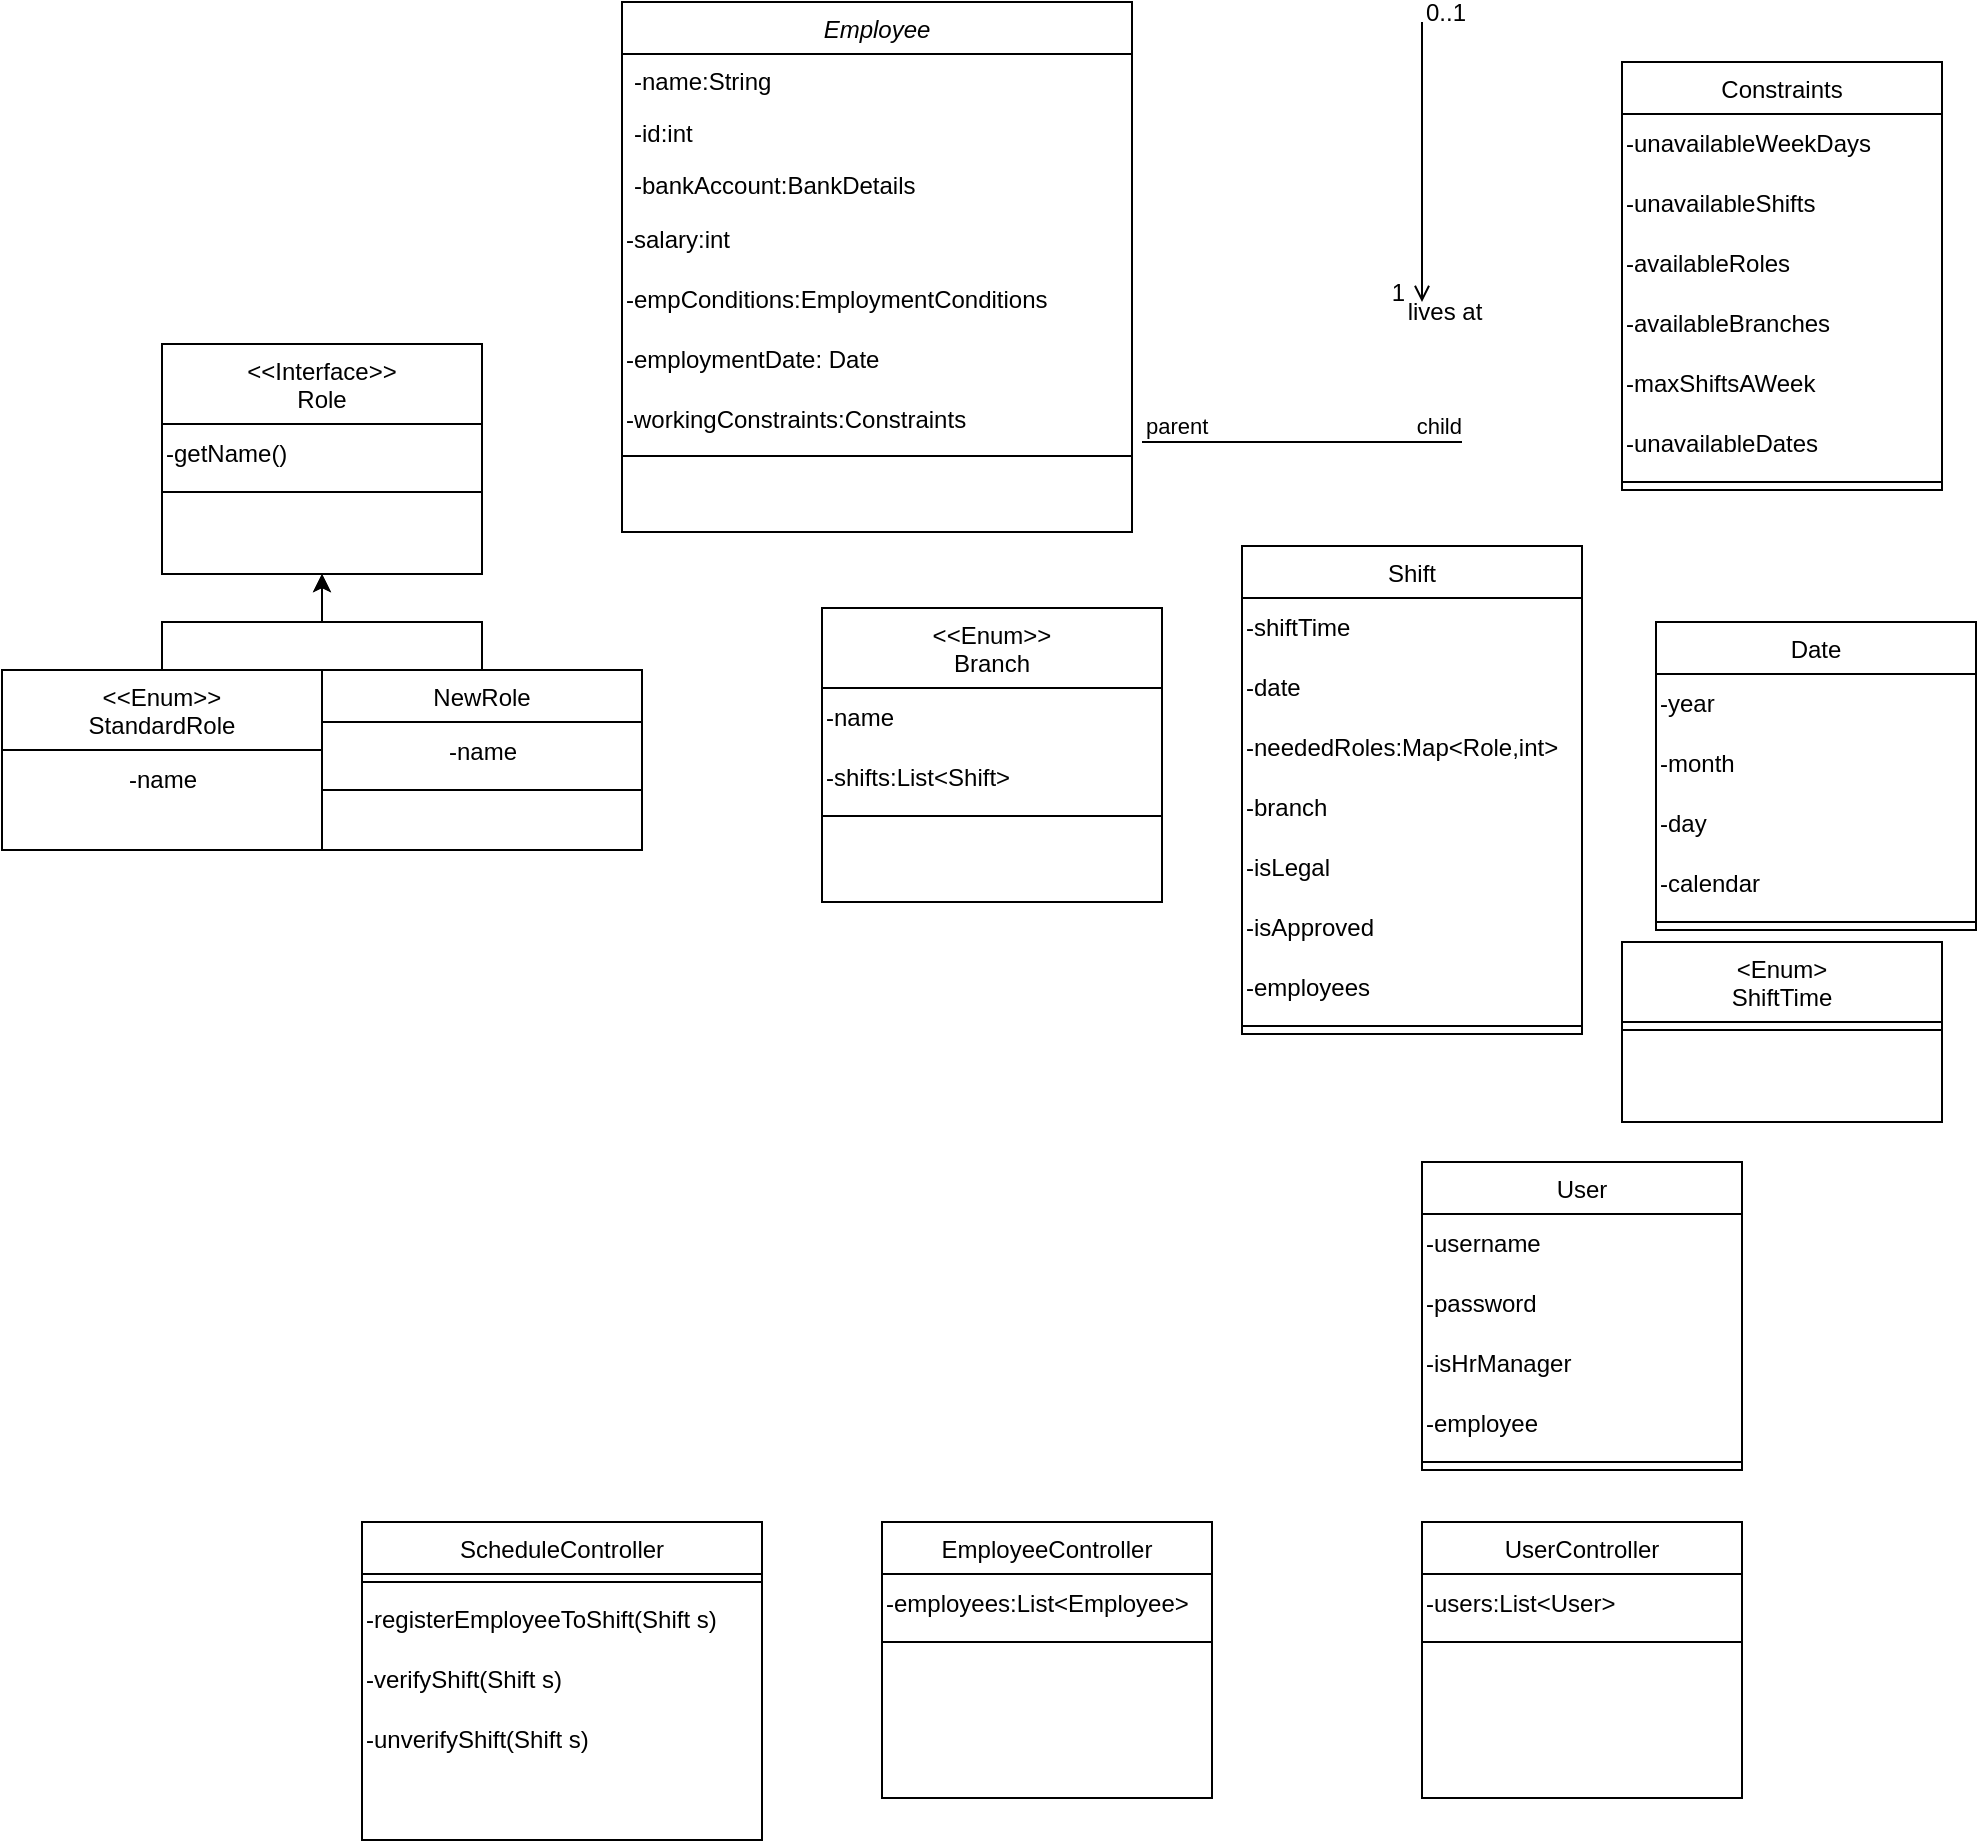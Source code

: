 <mxfile version="21.1.0" type="device">
  <diagram id="C5RBs43oDa-KdzZeNtuy" name="Page-1">
    <mxGraphModel dx="1297" dy="429" grid="1" gridSize="10" guides="1" tooltips="1" connect="1" arrows="1" fold="1" page="1" pageScale="1" pageWidth="827" pageHeight="1169" math="0" shadow="0">
      <root>
        <mxCell id="WIyWlLk6GJQsqaUBKTNV-0" />
        <mxCell id="WIyWlLk6GJQsqaUBKTNV-1" parent="WIyWlLk6GJQsqaUBKTNV-0" />
        <mxCell id="zkfFHV4jXpPFQw0GAbJ--0" value="Employee" style="swimlane;fontStyle=2;align=center;verticalAlign=top;childLayout=stackLayout;horizontal=1;startSize=26;horizontalStack=0;resizeParent=1;resizeLast=0;collapsible=1;marginBottom=0;rounded=0;shadow=0;strokeWidth=1;" parent="WIyWlLk6GJQsqaUBKTNV-1" vertex="1">
          <mxGeometry x="150" y="10" width="255" height="265" as="geometry">
            <mxRectangle x="230" y="140" width="160" height="26" as="alternateBounds" />
          </mxGeometry>
        </mxCell>
        <mxCell id="zkfFHV4jXpPFQw0GAbJ--1" value="-name:String" style="text;align=left;verticalAlign=top;spacingLeft=4;spacingRight=4;overflow=hidden;rotatable=0;points=[[0,0.5],[1,0.5]];portConstraint=eastwest;" parent="zkfFHV4jXpPFQw0GAbJ--0" vertex="1">
          <mxGeometry y="26" width="255" height="26" as="geometry" />
        </mxCell>
        <mxCell id="zkfFHV4jXpPFQw0GAbJ--2" value="-id:int" style="text;align=left;verticalAlign=top;spacingLeft=4;spacingRight=4;overflow=hidden;rotatable=0;points=[[0,0.5],[1,0.5]];portConstraint=eastwest;rounded=0;shadow=0;html=0;" parent="zkfFHV4jXpPFQw0GAbJ--0" vertex="1">
          <mxGeometry y="52" width="255" height="26" as="geometry" />
        </mxCell>
        <mxCell id="zkfFHV4jXpPFQw0GAbJ--3" value="-bankAccount:BankDetails" style="text;align=left;verticalAlign=top;spacingLeft=4;spacingRight=4;overflow=hidden;rotatable=0;points=[[0,0.5],[1,0.5]];portConstraint=eastwest;rounded=0;shadow=0;html=0;" parent="zkfFHV4jXpPFQw0GAbJ--0" vertex="1">
          <mxGeometry y="78" width="255" height="26" as="geometry" />
        </mxCell>
        <mxCell id="BTt28EI_X6qTlT3syKuB-1" value="-salary:int" style="text;html=1;align=left;verticalAlign=middle;resizable=0;points=[];autosize=1;strokeColor=none;fillColor=none;" parent="zkfFHV4jXpPFQw0GAbJ--0" vertex="1">
          <mxGeometry y="104" width="255" height="30" as="geometry" />
        </mxCell>
        <mxCell id="BTt28EI_X6qTlT3syKuB-4" value="-empConditions:EmploymentConditions" style="text;html=1;align=left;verticalAlign=middle;resizable=0;points=[];autosize=1;strokeColor=none;fillColor=none;" parent="zkfFHV4jXpPFQw0GAbJ--0" vertex="1">
          <mxGeometry y="134" width="255" height="30" as="geometry" />
        </mxCell>
        <mxCell id="BTt28EI_X6qTlT3syKuB-5" value="-employmentDate: Date" style="text;html=1;align=left;verticalAlign=middle;resizable=0;points=[];autosize=1;strokeColor=none;fillColor=none;" parent="zkfFHV4jXpPFQw0GAbJ--0" vertex="1">
          <mxGeometry y="164" width="255" height="30" as="geometry" />
        </mxCell>
        <mxCell id="BTt28EI_X6qTlT3syKuB-2" value="-workingConstraints:Constraints" style="text;html=1;align=left;verticalAlign=middle;resizable=0;points=[];autosize=1;strokeColor=none;fillColor=none;" parent="zkfFHV4jXpPFQw0GAbJ--0" vertex="1">
          <mxGeometry y="194" width="255" height="30" as="geometry" />
        </mxCell>
        <mxCell id="zkfFHV4jXpPFQw0GAbJ--4" value="" style="line;html=1;strokeWidth=1;align=left;verticalAlign=middle;spacingTop=-1;spacingLeft=3;spacingRight=3;rotatable=0;labelPosition=right;points=[];portConstraint=eastwest;" parent="zkfFHV4jXpPFQw0GAbJ--0" vertex="1">
          <mxGeometry y="224" width="255" height="6" as="geometry" />
        </mxCell>
        <mxCell id="TPDy2men3T0ADZxq4F-W-65" style="edgeStyle=orthogonalEdgeStyle;rounded=0;orthogonalLoop=1;jettySize=auto;html=1;" parent="WIyWlLk6GJQsqaUBKTNV-1" source="zkfFHV4jXpPFQw0GAbJ--6" target="TPDy2men3T0ADZxq4F-W-62" edge="1">
          <mxGeometry relative="1" as="geometry" />
        </mxCell>
        <mxCell id="zkfFHV4jXpPFQw0GAbJ--6" value="NewRole" style="swimlane;fontStyle=0;align=center;verticalAlign=top;childLayout=stackLayout;horizontal=1;startSize=26;horizontalStack=0;resizeParent=1;resizeLast=0;collapsible=1;marginBottom=0;rounded=0;shadow=0;strokeWidth=1;" parent="WIyWlLk6GJQsqaUBKTNV-1" vertex="1">
          <mxGeometry y="344" width="160" height="90" as="geometry">
            <mxRectangle x="130" y="380" width="160" height="26" as="alternateBounds" />
          </mxGeometry>
        </mxCell>
        <mxCell id="TPDy2men3T0ADZxq4F-W-67" value="-name" style="text;html=1;align=center;verticalAlign=middle;resizable=0;points=[];autosize=1;strokeColor=none;fillColor=none;" parent="zkfFHV4jXpPFQw0GAbJ--6" vertex="1">
          <mxGeometry y="26" width="160" height="30" as="geometry" />
        </mxCell>
        <mxCell id="zkfFHV4jXpPFQw0GAbJ--9" value="" style="line;html=1;strokeWidth=1;align=left;verticalAlign=middle;spacingTop=-1;spacingLeft=3;spacingRight=3;rotatable=0;labelPosition=right;points=[];portConstraint=eastwest;" parent="zkfFHV4jXpPFQw0GAbJ--6" vertex="1">
          <mxGeometry y="56" width="160" height="8" as="geometry" />
        </mxCell>
        <mxCell id="zkfFHV4jXpPFQw0GAbJ--13" value="Shift" style="swimlane;fontStyle=0;align=center;verticalAlign=top;childLayout=stackLayout;horizontal=1;startSize=26;horizontalStack=0;resizeParent=1;resizeLast=0;collapsible=1;marginBottom=0;rounded=0;shadow=0;strokeWidth=1;" parent="WIyWlLk6GJQsqaUBKTNV-1" vertex="1">
          <mxGeometry x="460" y="282" width="170" height="244" as="geometry">
            <mxRectangle x="340" y="380" width="170" height="26" as="alternateBounds" />
          </mxGeometry>
        </mxCell>
        <mxCell id="TPDy2men3T0ADZxq4F-W-40" value="-shiftTime" style="text;html=1;align=left;verticalAlign=middle;resizable=0;points=[];autosize=1;strokeColor=none;fillColor=none;" parent="zkfFHV4jXpPFQw0GAbJ--13" vertex="1">
          <mxGeometry y="26" width="170" height="30" as="geometry" />
        </mxCell>
        <mxCell id="TPDy2men3T0ADZxq4F-W-39" value="-date" style="text;html=1;align=left;verticalAlign=middle;resizable=0;points=[];autosize=1;strokeColor=none;fillColor=none;" parent="zkfFHV4jXpPFQw0GAbJ--13" vertex="1">
          <mxGeometry y="56" width="170" height="30" as="geometry" />
        </mxCell>
        <mxCell id="TPDy2men3T0ADZxq4F-W-49" value="-neededRoles:Map&amp;lt;Role,int&amp;gt;" style="text;html=1;align=left;verticalAlign=middle;resizable=0;points=[];autosize=1;strokeColor=none;fillColor=none;" parent="zkfFHV4jXpPFQw0GAbJ--13" vertex="1">
          <mxGeometry y="86" width="170" height="30" as="geometry" />
        </mxCell>
        <mxCell id="2aoBsy9uFWrHVeQdkBPF-12" value="-branch" style="text;html=1;align=left;verticalAlign=middle;resizable=0;points=[];autosize=1;strokeColor=none;fillColor=none;" vertex="1" parent="zkfFHV4jXpPFQw0GAbJ--13">
          <mxGeometry y="116" width="170" height="30" as="geometry" />
        </mxCell>
        <mxCell id="2aoBsy9uFWrHVeQdkBPF-4" value="-isLegal" style="text;html=1;align=left;verticalAlign=middle;resizable=0;points=[];autosize=1;strokeColor=none;fillColor=none;" vertex="1" parent="zkfFHV4jXpPFQw0GAbJ--13">
          <mxGeometry y="146" width="170" height="30" as="geometry" />
        </mxCell>
        <mxCell id="2aoBsy9uFWrHVeQdkBPF-5" value="-isApproved" style="text;html=1;align=left;verticalAlign=middle;resizable=0;points=[];autosize=1;strokeColor=none;fillColor=none;" vertex="1" parent="zkfFHV4jXpPFQw0GAbJ--13">
          <mxGeometry y="176" width="170" height="30" as="geometry" />
        </mxCell>
        <mxCell id="2aoBsy9uFWrHVeQdkBPF-8" value="-employees" style="text;html=1;align=left;verticalAlign=middle;resizable=0;points=[];autosize=1;strokeColor=none;fillColor=none;" vertex="1" parent="zkfFHV4jXpPFQw0GAbJ--13">
          <mxGeometry y="206" width="170" height="30" as="geometry" />
        </mxCell>
        <mxCell id="zkfFHV4jXpPFQw0GAbJ--15" value="" style="line;html=1;strokeWidth=1;align=left;verticalAlign=middle;spacingTop=-1;spacingLeft=3;spacingRight=3;rotatable=0;labelPosition=right;points=[];portConstraint=eastwest;" parent="zkfFHV4jXpPFQw0GAbJ--13" vertex="1">
          <mxGeometry y="236" width="170" height="8" as="geometry" />
        </mxCell>
        <mxCell id="zkfFHV4jXpPFQw0GAbJ--26" value="" style="endArrow=open;shadow=0;strokeWidth=1;rounded=0;endFill=1;edgeStyle=elbowEdgeStyle;elbow=vertical;" parent="WIyWlLk6GJQsqaUBKTNV-1" edge="1">
          <mxGeometry x="0.5" y="41" relative="1" as="geometry">
            <mxPoint x="550" y="20" as="sourcePoint" />
            <mxPoint x="550" y="160" as="targetPoint" />
            <mxPoint x="-40" y="32" as="offset" />
            <Array as="points">
              <mxPoint x="470" y="140" />
            </Array>
          </mxGeometry>
        </mxCell>
        <mxCell id="zkfFHV4jXpPFQw0GAbJ--27" value="0..1" style="resizable=0;align=left;verticalAlign=bottom;labelBackgroundColor=none;fontSize=12;" parent="zkfFHV4jXpPFQw0GAbJ--26" connectable="0" vertex="1">
          <mxGeometry x="-1" relative="1" as="geometry">
            <mxPoint y="4" as="offset" />
          </mxGeometry>
        </mxCell>
        <mxCell id="zkfFHV4jXpPFQw0GAbJ--28" value="1" style="resizable=0;align=right;verticalAlign=bottom;labelBackgroundColor=none;fontSize=12;" parent="zkfFHV4jXpPFQw0GAbJ--26" connectable="0" vertex="1">
          <mxGeometry x="1" relative="1" as="geometry">
            <mxPoint x="-7" y="4" as="offset" />
          </mxGeometry>
        </mxCell>
        <mxCell id="zkfFHV4jXpPFQw0GAbJ--29" value="lives at" style="text;html=1;resizable=0;points=[];;align=center;verticalAlign=middle;labelBackgroundColor=none;rounded=0;shadow=0;strokeWidth=1;fontSize=12;" parent="zkfFHV4jXpPFQw0GAbJ--26" vertex="1" connectable="0">
          <mxGeometry x="0.5" y="49" relative="1" as="geometry">
            <mxPoint x="-38" y="40" as="offset" />
          </mxGeometry>
        </mxCell>
        <mxCell id="TPDy2men3T0ADZxq4F-W-0" value="Date" style="swimlane;fontStyle=0;align=center;verticalAlign=top;childLayout=stackLayout;horizontal=1;startSize=26;horizontalStack=0;resizeParent=1;resizeLast=0;collapsible=1;marginBottom=0;rounded=0;shadow=0;strokeWidth=1;" parent="WIyWlLk6GJQsqaUBKTNV-1" vertex="1">
          <mxGeometry x="667" y="320" width="160" height="154" as="geometry">
            <mxRectangle x="340" y="380" width="170" height="26" as="alternateBounds" />
          </mxGeometry>
        </mxCell>
        <mxCell id="2aoBsy9uFWrHVeQdkBPF-11" value="-year" style="text;html=1;align=left;verticalAlign=middle;resizable=0;points=[];autosize=1;strokeColor=none;fillColor=none;" vertex="1" parent="TPDy2men3T0ADZxq4F-W-0">
          <mxGeometry y="26" width="160" height="30" as="geometry" />
        </mxCell>
        <mxCell id="2aoBsy9uFWrHVeQdkBPF-10" value="-month" style="text;html=1;align=left;verticalAlign=middle;resizable=0;points=[];autosize=1;strokeColor=none;fillColor=none;" vertex="1" parent="TPDy2men3T0ADZxq4F-W-0">
          <mxGeometry y="56" width="160" height="30" as="geometry" />
        </mxCell>
        <mxCell id="2aoBsy9uFWrHVeQdkBPF-9" value="-day" style="text;html=1;align=left;verticalAlign=middle;resizable=0;points=[];autosize=1;strokeColor=none;fillColor=none;" vertex="1" parent="TPDy2men3T0ADZxq4F-W-0">
          <mxGeometry y="86" width="160" height="30" as="geometry" />
        </mxCell>
        <mxCell id="TPDy2men3T0ADZxq4F-W-27" value="-calendar" style="text;html=1;align=left;verticalAlign=middle;resizable=0;points=[];autosize=1;strokeColor=none;fillColor=none;" parent="TPDy2men3T0ADZxq4F-W-0" vertex="1">
          <mxGeometry y="116" width="160" height="30" as="geometry" />
        </mxCell>
        <mxCell id="TPDy2men3T0ADZxq4F-W-2" value="" style="line;html=1;strokeWidth=1;align=left;verticalAlign=middle;spacingTop=-1;spacingLeft=3;spacingRight=3;rotatable=0;labelPosition=right;points=[];portConstraint=eastwest;" parent="TPDy2men3T0ADZxq4F-W-0" vertex="1">
          <mxGeometry y="146" width="160" height="8" as="geometry" />
        </mxCell>
        <mxCell id="TPDy2men3T0ADZxq4F-W-3" value="" style="endArrow=none;html=1;edgeStyle=orthogonalEdgeStyle;rounded=0;" parent="WIyWlLk6GJQsqaUBKTNV-1" edge="1">
          <mxGeometry relative="1" as="geometry">
            <mxPoint x="410" y="230" as="sourcePoint" />
            <mxPoint x="570" y="230" as="targetPoint" />
          </mxGeometry>
        </mxCell>
        <mxCell id="TPDy2men3T0ADZxq4F-W-4" value="parent" style="edgeLabel;resizable=0;html=1;align=left;verticalAlign=bottom;" parent="TPDy2men3T0ADZxq4F-W-3" connectable="0" vertex="1">
          <mxGeometry x="-1" relative="1" as="geometry" />
        </mxCell>
        <mxCell id="TPDy2men3T0ADZxq4F-W-5" value="child" style="edgeLabel;resizable=0;html=1;align=right;verticalAlign=bottom;" parent="TPDy2men3T0ADZxq4F-W-3" connectable="0" vertex="1">
          <mxGeometry x="1" relative="1" as="geometry" />
        </mxCell>
        <mxCell id="TPDy2men3T0ADZxq4F-W-6" value="&lt;Enum&gt;&#xa;ShiftTime" style="swimlane;fontStyle=0;align=center;verticalAlign=top;childLayout=stackLayout;horizontal=1;startSize=40;horizontalStack=0;resizeParent=1;resizeLast=0;collapsible=1;marginBottom=0;rounded=0;shadow=0;strokeWidth=1;" parent="WIyWlLk6GJQsqaUBKTNV-1" vertex="1">
          <mxGeometry x="650" y="480" width="160" height="90" as="geometry">
            <mxRectangle x="340" y="380" width="170" height="26" as="alternateBounds" />
          </mxGeometry>
        </mxCell>
        <mxCell id="TPDy2men3T0ADZxq4F-W-8" value="" style="line;html=1;strokeWidth=1;align=left;verticalAlign=middle;spacingTop=-1;spacingLeft=3;spacingRight=3;rotatable=0;labelPosition=right;points=[];portConstraint=eastwest;" parent="TPDy2men3T0ADZxq4F-W-6" vertex="1">
          <mxGeometry y="40" width="160" height="8" as="geometry" />
        </mxCell>
        <mxCell id="TPDy2men3T0ADZxq4F-W-9" value="User" style="swimlane;fontStyle=0;align=center;verticalAlign=top;childLayout=stackLayout;horizontal=1;startSize=26;horizontalStack=0;resizeParent=1;resizeLast=0;collapsible=1;marginBottom=0;rounded=0;shadow=0;strokeWidth=1;" parent="WIyWlLk6GJQsqaUBKTNV-1" vertex="1">
          <mxGeometry x="550" y="590" width="160" height="154" as="geometry">
            <mxRectangle x="130" y="380" width="160" height="26" as="alternateBounds" />
          </mxGeometry>
        </mxCell>
        <mxCell id="TPDy2men3T0ADZxq4F-W-69" value="-username" style="text;html=1;align=left;verticalAlign=middle;resizable=0;points=[];autosize=1;strokeColor=none;fillColor=none;" parent="TPDy2men3T0ADZxq4F-W-9" vertex="1">
          <mxGeometry y="26" width="160" height="30" as="geometry" />
        </mxCell>
        <mxCell id="TPDy2men3T0ADZxq4F-W-72" value="-password" style="text;html=1;align=left;verticalAlign=middle;resizable=0;points=[];autosize=1;strokeColor=none;fillColor=none;" parent="TPDy2men3T0ADZxq4F-W-9" vertex="1">
          <mxGeometry y="56" width="160" height="30" as="geometry" />
        </mxCell>
        <mxCell id="2aoBsy9uFWrHVeQdkBPF-0" value="-isHrManager" style="text;html=1;align=left;verticalAlign=middle;resizable=0;points=[];autosize=1;strokeColor=none;fillColor=none;" vertex="1" parent="TPDy2men3T0ADZxq4F-W-9">
          <mxGeometry y="86" width="160" height="30" as="geometry" />
        </mxCell>
        <mxCell id="2aoBsy9uFWrHVeQdkBPF-1" value="-employee" style="text;html=1;align=left;verticalAlign=middle;resizable=0;points=[];autosize=1;strokeColor=none;fillColor=none;" vertex="1" parent="TPDy2men3T0ADZxq4F-W-9">
          <mxGeometry y="116" width="160" height="30" as="geometry" />
        </mxCell>
        <mxCell id="TPDy2men3T0ADZxq4F-W-12" value="" style="line;html=1;strokeWidth=1;align=left;verticalAlign=middle;spacingTop=-1;spacingLeft=3;spacingRight=3;rotatable=0;labelPosition=right;points=[];portConstraint=eastwest;" parent="TPDy2men3T0ADZxq4F-W-9" vertex="1">
          <mxGeometry y="146" width="160" height="8" as="geometry" />
        </mxCell>
        <mxCell id="TPDy2men3T0ADZxq4F-W-15" value="EmployeeController" style="swimlane;fontStyle=0;align=center;verticalAlign=top;childLayout=stackLayout;horizontal=1;startSize=26;horizontalStack=0;resizeParent=1;resizeLast=0;collapsible=1;marginBottom=0;rounded=0;shadow=0;strokeWidth=1;" parent="WIyWlLk6GJQsqaUBKTNV-1" vertex="1">
          <mxGeometry x="280" y="770" width="165" height="138" as="geometry">
            <mxRectangle x="130" y="380" width="160" height="26" as="alternateBounds" />
          </mxGeometry>
        </mxCell>
        <mxCell id="2aoBsy9uFWrHVeQdkBPF-14" value="-employees:List&amp;lt;Employee&amp;gt;" style="text;html=1;align=left;verticalAlign=middle;resizable=0;points=[];autosize=1;strokeColor=none;fillColor=none;" vertex="1" parent="TPDy2men3T0ADZxq4F-W-15">
          <mxGeometry y="26" width="165" height="30" as="geometry" />
        </mxCell>
        <mxCell id="TPDy2men3T0ADZxq4F-W-18" value="" style="line;html=1;strokeWidth=1;align=left;verticalAlign=middle;spacingTop=-1;spacingLeft=3;spacingRight=3;rotatable=0;labelPosition=right;points=[];portConstraint=eastwest;" parent="TPDy2men3T0ADZxq4F-W-15" vertex="1">
          <mxGeometry y="56" width="165" height="8" as="geometry" />
        </mxCell>
        <mxCell id="TPDy2men3T0ADZxq4F-W-21" value="UserController" style="swimlane;fontStyle=0;align=center;verticalAlign=top;childLayout=stackLayout;horizontal=1;startSize=26;horizontalStack=0;resizeParent=1;resizeLast=0;collapsible=1;marginBottom=0;rounded=0;shadow=0;strokeWidth=1;" parent="WIyWlLk6GJQsqaUBKTNV-1" vertex="1">
          <mxGeometry x="550" y="770" width="160" height="138" as="geometry">
            <mxRectangle x="130" y="380" width="160" height="26" as="alternateBounds" />
          </mxGeometry>
        </mxCell>
        <mxCell id="2aoBsy9uFWrHVeQdkBPF-13" value="-users:List&amp;lt;User&amp;gt;" style="text;html=1;align=left;verticalAlign=middle;resizable=0;points=[];autosize=1;strokeColor=none;fillColor=none;" vertex="1" parent="TPDy2men3T0ADZxq4F-W-21">
          <mxGeometry y="26" width="160" height="30" as="geometry" />
        </mxCell>
        <mxCell id="TPDy2men3T0ADZxq4F-W-24" value="" style="line;html=1;strokeWidth=1;align=left;verticalAlign=middle;spacingTop=-1;spacingLeft=3;spacingRight=3;rotatable=0;labelPosition=right;points=[];portConstraint=eastwest;" parent="TPDy2men3T0ADZxq4F-W-21" vertex="1">
          <mxGeometry y="56" width="160" height="8" as="geometry" />
        </mxCell>
        <mxCell id="TPDy2men3T0ADZxq4F-W-28" value="&lt;&lt;Enum&gt;&gt;&#xa;Branch" style="swimlane;fontStyle=0;align=center;verticalAlign=top;childLayout=stackLayout;horizontal=1;startSize=40;horizontalStack=0;resizeParent=1;resizeLast=0;collapsible=1;marginBottom=0;rounded=0;shadow=0;strokeWidth=1;" parent="WIyWlLk6GJQsqaUBKTNV-1" vertex="1">
          <mxGeometry x="250" y="313" width="170" height="147" as="geometry">
            <mxRectangle x="130" y="380" width="160" height="26" as="alternateBounds" />
          </mxGeometry>
        </mxCell>
        <mxCell id="2aoBsy9uFWrHVeQdkBPF-2" value="-name" style="text;html=1;align=left;verticalAlign=middle;resizable=0;points=[];autosize=1;strokeColor=none;fillColor=none;" vertex="1" parent="TPDy2men3T0ADZxq4F-W-28">
          <mxGeometry y="40" width="170" height="30" as="geometry" />
        </mxCell>
        <mxCell id="TPDy2men3T0ADZxq4F-W-41" value="-shifts:List&amp;lt;Shift&amp;gt;" style="text;html=1;align=left;verticalAlign=middle;resizable=0;points=[];autosize=1;strokeColor=none;fillColor=none;" parent="TPDy2men3T0ADZxq4F-W-28" vertex="1">
          <mxGeometry y="70" width="170" height="30" as="geometry" />
        </mxCell>
        <mxCell id="TPDy2men3T0ADZxq4F-W-31" value="" style="line;html=1;strokeWidth=1;align=left;verticalAlign=middle;spacingTop=-1;spacingLeft=3;spacingRight=3;rotatable=0;labelPosition=right;points=[];portConstraint=eastwest;" parent="TPDy2men3T0ADZxq4F-W-28" vertex="1">
          <mxGeometry y="100" width="170" height="8" as="geometry" />
        </mxCell>
        <mxCell id="TPDy2men3T0ADZxq4F-W-42" value="ScheduleController" style="swimlane;fontStyle=0;align=center;verticalAlign=top;childLayout=stackLayout;horizontal=1;startSize=26;horizontalStack=0;resizeParent=1;resizeLast=0;collapsible=1;marginBottom=0;rounded=0;shadow=0;strokeWidth=1;" parent="WIyWlLk6GJQsqaUBKTNV-1" vertex="1">
          <mxGeometry x="20" y="770" width="200" height="159" as="geometry">
            <mxRectangle x="550" y="140" width="160" height="26" as="alternateBounds" />
          </mxGeometry>
        </mxCell>
        <mxCell id="TPDy2men3T0ADZxq4F-W-43" value="" style="line;html=1;strokeWidth=1;align=left;verticalAlign=middle;spacingTop=-1;spacingLeft=3;spacingRight=3;rotatable=0;labelPosition=right;points=[];portConstraint=eastwest;" parent="TPDy2men3T0ADZxq4F-W-42" vertex="1">
          <mxGeometry y="26" width="200" height="8" as="geometry" />
        </mxCell>
        <mxCell id="TPDy2men3T0ADZxq4F-W-48" value="-registerEmployeeToShift(Shift s)" style="text;html=1;align=left;verticalAlign=middle;resizable=0;points=[];autosize=1;strokeColor=none;fillColor=none;" parent="TPDy2men3T0ADZxq4F-W-42" vertex="1">
          <mxGeometry y="34" width="200" height="30" as="geometry" />
        </mxCell>
        <mxCell id="2aoBsy9uFWrHVeQdkBPF-3" value="-verifyShift(Shift s)" style="text;html=1;align=left;verticalAlign=middle;resizable=0;points=[];autosize=1;strokeColor=none;fillColor=none;" vertex="1" parent="TPDy2men3T0ADZxq4F-W-42">
          <mxGeometry y="64" width="200" height="30" as="geometry" />
        </mxCell>
        <mxCell id="2aoBsy9uFWrHVeQdkBPF-6" value="-unverifyShift(Shift s)" style="text;html=1;align=left;verticalAlign=middle;resizable=0;points=[];autosize=1;strokeColor=none;fillColor=none;" vertex="1" parent="TPDy2men3T0ADZxq4F-W-42">
          <mxGeometry y="94" width="200" height="30" as="geometry" />
        </mxCell>
        <mxCell id="TPDy2men3T0ADZxq4F-W-52" value="Constraints" style="swimlane;fontStyle=0;align=center;verticalAlign=top;childLayout=stackLayout;horizontal=1;startSize=26;horizontalStack=0;resizeParent=1;resizeLast=0;collapsible=1;marginBottom=0;rounded=0;shadow=0;strokeWidth=1;" parent="WIyWlLk6GJQsqaUBKTNV-1" vertex="1">
          <mxGeometry x="650" y="40" width="160" height="214" as="geometry">
            <mxRectangle x="130" y="380" width="160" height="26" as="alternateBounds" />
          </mxGeometry>
        </mxCell>
        <mxCell id="TPDy2men3T0ADZxq4F-W-53" value="-unavailableWeekDays" style="text;html=1;align=left;verticalAlign=middle;resizable=0;points=[];autosize=1;strokeColor=none;fillColor=none;" parent="TPDy2men3T0ADZxq4F-W-52" vertex="1">
          <mxGeometry y="26" width="160" height="30" as="geometry" />
        </mxCell>
        <mxCell id="TPDy2men3T0ADZxq4F-W-55" value="-unavailableShifts" style="text;html=1;align=left;verticalAlign=middle;resizable=0;points=[];autosize=1;strokeColor=none;fillColor=none;" parent="TPDy2men3T0ADZxq4F-W-52" vertex="1">
          <mxGeometry y="56" width="160" height="30" as="geometry" />
        </mxCell>
        <mxCell id="TPDy2men3T0ADZxq4F-W-56" value="-availableRoles" style="text;html=1;align=left;verticalAlign=middle;resizable=0;points=[];autosize=1;strokeColor=none;fillColor=none;" parent="TPDy2men3T0ADZxq4F-W-52" vertex="1">
          <mxGeometry y="86" width="160" height="30" as="geometry" />
        </mxCell>
        <mxCell id="TPDy2men3T0ADZxq4F-W-57" value="-availableBranches" style="text;html=1;align=left;verticalAlign=middle;resizable=0;points=[];autosize=1;strokeColor=none;fillColor=none;" parent="TPDy2men3T0ADZxq4F-W-52" vertex="1">
          <mxGeometry y="116" width="160" height="30" as="geometry" />
        </mxCell>
        <mxCell id="TPDy2men3T0ADZxq4F-W-58" value="-maxShiftsAWeek" style="text;html=1;align=left;verticalAlign=middle;resizable=0;points=[];autosize=1;strokeColor=none;fillColor=none;" parent="TPDy2men3T0ADZxq4F-W-52" vertex="1">
          <mxGeometry y="146" width="160" height="30" as="geometry" />
        </mxCell>
        <mxCell id="TPDy2men3T0ADZxq4F-W-59" value="-unavailableDates" style="text;html=1;align=left;verticalAlign=middle;resizable=0;points=[];autosize=1;strokeColor=none;fillColor=none;" parent="TPDy2men3T0ADZxq4F-W-52" vertex="1">
          <mxGeometry y="176" width="160" height="30" as="geometry" />
        </mxCell>
        <mxCell id="TPDy2men3T0ADZxq4F-W-54" value="" style="line;html=1;strokeWidth=1;align=left;verticalAlign=middle;spacingTop=-1;spacingLeft=3;spacingRight=3;rotatable=0;labelPosition=right;points=[];portConstraint=eastwest;" parent="TPDy2men3T0ADZxq4F-W-52" vertex="1">
          <mxGeometry y="206" width="160" height="8" as="geometry" />
        </mxCell>
        <mxCell id="TPDy2men3T0ADZxq4F-W-64" value="" style="edgeStyle=orthogonalEdgeStyle;rounded=0;orthogonalLoop=1;jettySize=auto;html=1;" parent="WIyWlLk6GJQsqaUBKTNV-1" source="TPDy2men3T0ADZxq4F-W-60" target="TPDy2men3T0ADZxq4F-W-62" edge="1">
          <mxGeometry relative="1" as="geometry" />
        </mxCell>
        <mxCell id="TPDy2men3T0ADZxq4F-W-60" value="&lt;&lt;Enum&gt;&gt;&#xa;StandardRole" style="swimlane;fontStyle=0;align=center;verticalAlign=top;childLayout=stackLayout;horizontal=1;startSize=40;horizontalStack=0;resizeParent=1;resizeLast=0;collapsible=1;marginBottom=0;rounded=0;shadow=0;strokeWidth=1;" parent="WIyWlLk6GJQsqaUBKTNV-1" vertex="1">
          <mxGeometry x="-160" y="344" width="160" height="90" as="geometry">
            <mxRectangle x="130" y="380" width="160" height="26" as="alternateBounds" />
          </mxGeometry>
        </mxCell>
        <mxCell id="TPDy2men3T0ADZxq4F-W-61" value="" style="line;html=1;strokeWidth=1;align=left;verticalAlign=middle;spacingTop=-1;spacingLeft=3;spacingRight=3;rotatable=0;labelPosition=right;points=[];portConstraint=eastwest;" parent="TPDy2men3T0ADZxq4F-W-60" vertex="1">
          <mxGeometry y="40" width="160" as="geometry" />
        </mxCell>
        <mxCell id="TPDy2men3T0ADZxq4F-W-66" value="-name" style="text;html=1;align=center;verticalAlign=middle;resizable=0;points=[];autosize=1;strokeColor=none;fillColor=none;" parent="TPDy2men3T0ADZxq4F-W-60" vertex="1">
          <mxGeometry y="40" width="160" height="30" as="geometry" />
        </mxCell>
        <mxCell id="TPDy2men3T0ADZxq4F-W-62" value="&lt;&lt;Interface&gt;&gt;&#xa;Role" style="swimlane;fontStyle=0;align=center;verticalAlign=top;childLayout=stackLayout;horizontal=1;startSize=40;horizontalStack=0;resizeParent=1;resizeLast=0;collapsible=1;marginBottom=0;rounded=0;shadow=0;strokeWidth=1;" parent="WIyWlLk6GJQsqaUBKTNV-1" vertex="1">
          <mxGeometry x="-80" y="181" width="160" height="115" as="geometry">
            <mxRectangle x="130" y="380" width="160" height="26" as="alternateBounds" />
          </mxGeometry>
        </mxCell>
        <mxCell id="TPDy2men3T0ADZxq4F-W-68" value="-getName()" style="text;html=1;align=left;verticalAlign=middle;resizable=0;points=[];autosize=1;strokeColor=none;fillColor=none;" parent="TPDy2men3T0ADZxq4F-W-62" vertex="1">
          <mxGeometry y="40" width="160" height="30" as="geometry" />
        </mxCell>
        <mxCell id="TPDy2men3T0ADZxq4F-W-63" value="" style="line;html=1;strokeWidth=1;align=left;verticalAlign=middle;spacingTop=-1;spacingLeft=3;spacingRight=3;rotatable=0;labelPosition=right;points=[];portConstraint=eastwest;" parent="TPDy2men3T0ADZxq4F-W-62" vertex="1">
          <mxGeometry y="70" width="160" height="8" as="geometry" />
        </mxCell>
      </root>
    </mxGraphModel>
  </diagram>
</mxfile>
